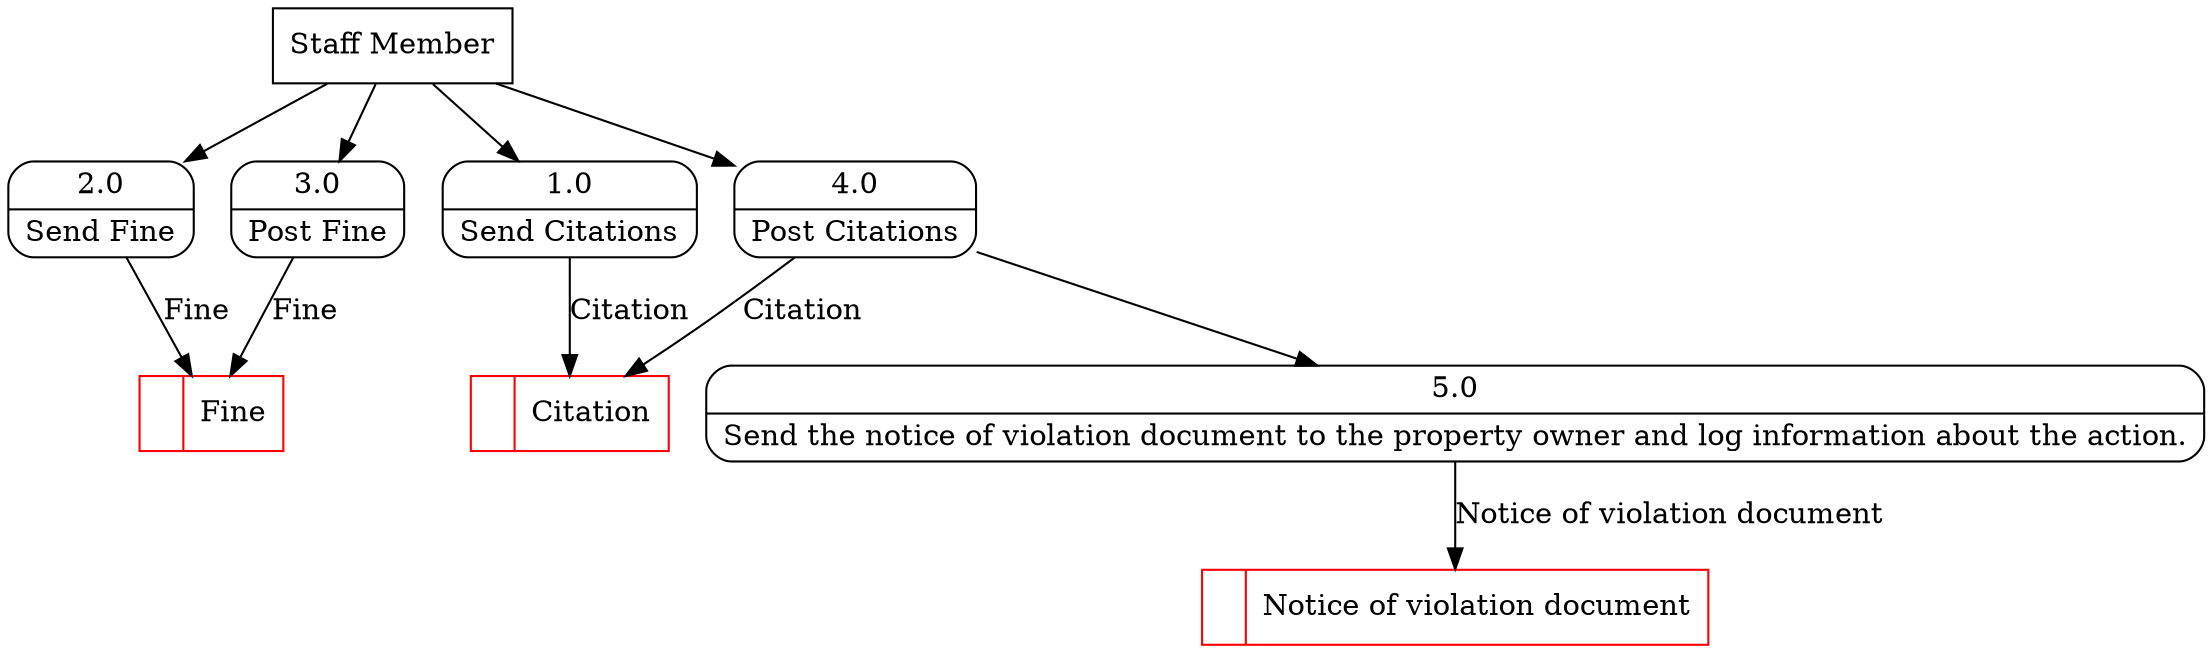digraph dfd2{ 
node[shape=record]
200 [label="<f0>  |<f1> Citation " color=red];
201 [label="<f0>  |<f1> Fine " color=red];
202 [label="Staff Member" shape=box];
203 [label="{<f0> 1.0|<f1> Send Citations }" shape=Mrecord];
204 [label="{<f0> 2.0|<f1> Send Fine }" shape=Mrecord];
205 [label="{<f0> 3.0|<f1> Post Fine }" shape=Mrecord];
206 [label="{<f0> 4.0|<f1> Post Citations }" shape=Mrecord];
5 [label="{<f0> 5.0|<f1> Send the notice of violation document to the property owner and log information about the action. }" shape=Mrecord];
206 -> 5
1001 [label="<f0>  |<f1> Notice of violation document " color=red];
5 -> 1001 [label="Notice of violation document"]
202 -> 203
202 -> 204
202 -> 205
202 -> 206
203 -> 200 [label="Citation"]
204 -> 201 [label="Fine"]
205 -> 201 [label="Fine"]
206 -> 200 [label="Citation"]
}